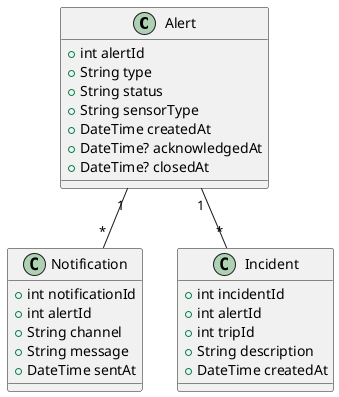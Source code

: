 @startuml
class Alert {
  +int alertId
  +String type
  +String status
  +String sensorType
  +DateTime createdAt
  +DateTime? acknowledgedAt
  +DateTime? closedAt
}

class Notification {
  +int notificationId
  +int alertId
  +String channel
  +String message
  +DateTime sentAt
}

class Incident {
  +int incidentId
  +int alertId
  +int tripId
  +String description
  +DateTime createdAt
}

Alert "1" -- "*" Notification
Alert "1" -- "*" Incident
@enduml